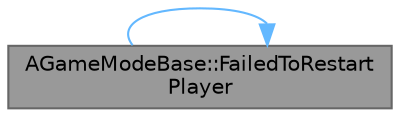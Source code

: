 digraph "AGameModeBase::FailedToRestartPlayer"
{
 // INTERACTIVE_SVG=YES
 // LATEX_PDF_SIZE
  bgcolor="transparent";
  edge [fontname=Helvetica,fontsize=10,labelfontname=Helvetica,labelfontsize=10];
  node [fontname=Helvetica,fontsize=10,shape=box,height=0.2,width=0.4];
  rankdir="LR";
  Node1 [id="Node000001",label="AGameModeBase::FailedToRestart\lPlayer",height=0.2,width=0.4,color="gray40", fillcolor="grey60", style="filled", fontcolor="black",tooltip="Called in the event that we fail to spawn a controller's pawn, which maybe it didn't have one or mayb..."];
  Node1 -> Node1 [id="edge1_Node000001_Node000001",color="steelblue1",style="solid",tooltip=" "];
}
